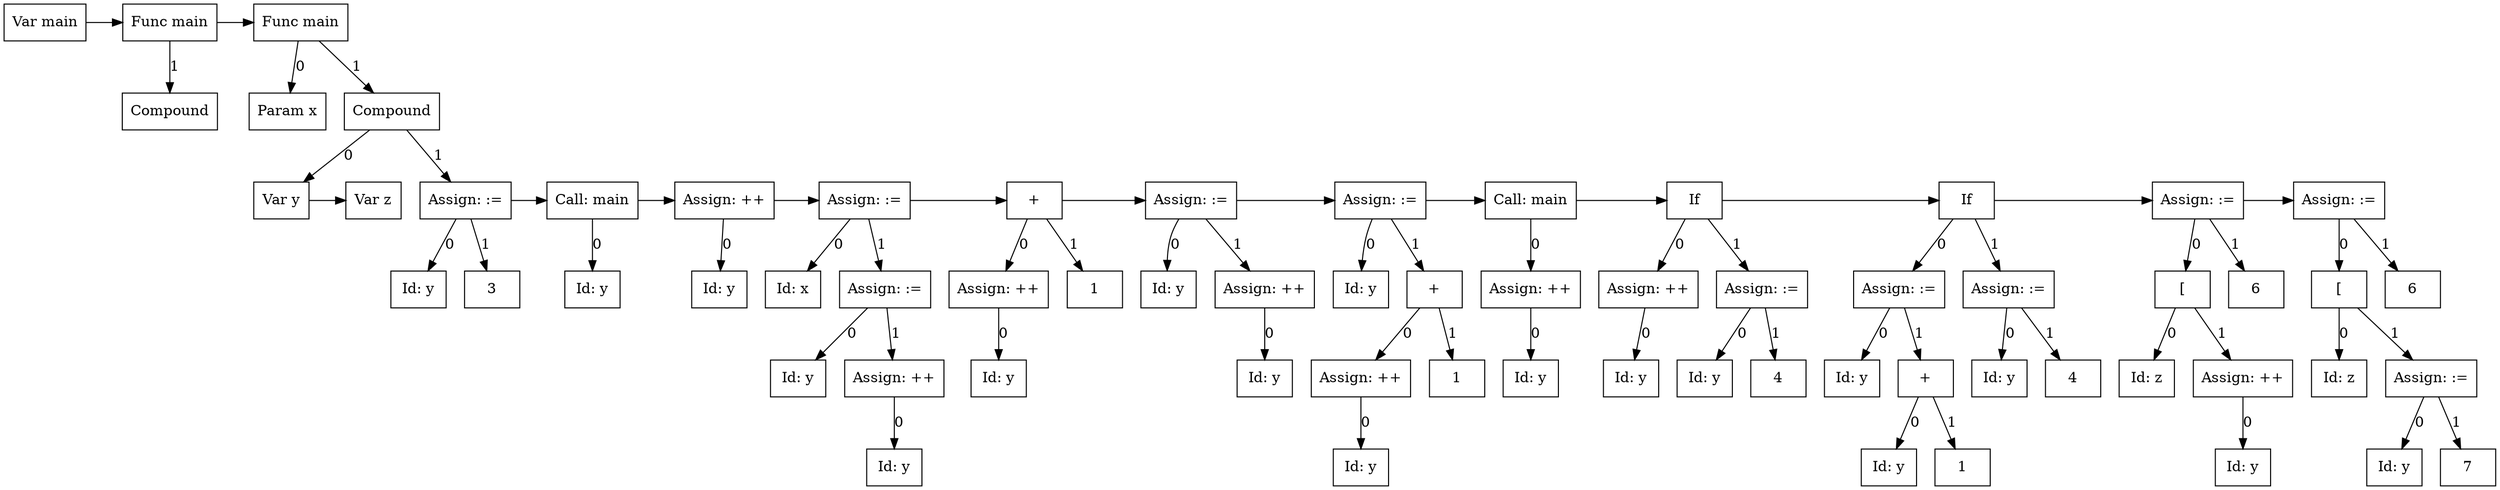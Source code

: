 digraph G {
node0 [label="Var main"; shape=box];
subgraph SibNames_0 {
rankdir="LR"; rank="same";
node0 [label="Var main"; shape=box];
node2 [label="Func main"; shape=box];
node65 [label="Func main"; shape=box];
}

subgraph SibPtrs_0 {
rankdir="LR";
node0 -> node2;
node2 -> node65;
}

subgraph childNames_2 {
rankdir="LR"; rank="same"; ordering=out
node1 [label="Compound"; shape=box];
}

subgraph childPtrs_2 {
rankdir="TB";
node2 -> node1 [label="1"];
}

subgraph childNames_65 {
rankdir="LR"; rank="same"; ordering=out
node3 [label="Param x"; shape=box];
node64 [label="Compound"; shape=box];
}

subgraph childPtrs_65 {
rankdir="TB";
node65 -> node3 [label="0"];
node65 -> node64 [label="1"];
}

subgraph childNames_64 {
rankdir="LR"; rank="same"; ordering=out
node4 [label="Var y"; shape=box];
node8 [label="Assign: :="; shape=box];
}

subgraph childPtrs_64 {
rankdir="TB";
node64 -> node4 [label="0"];
node64 -> node8 [label="1"];
}

subgraph SibNames_4 {
rankdir="LR"; rank="same";
node4 [label="Var y"; shape=box];
node5 [label="Var z"; shape=box];
}

subgraph SibPtrs_4 {
rankdir="LR";
node4 -> node5;
}

subgraph childNames_8 {
rankdir="LR"; rank="same"; ordering=out
node6 [label="Id: y"; shape=box];
node7 [label="3"; shape=box];
}

subgraph childPtrs_8 {
rankdir="TB";
node8 -> node6 [label="0"];
node8 -> node7 [label="1"];
}

subgraph SibNames_8 {
rankdir="LR"; rank="same";
node8 [label="Assign: :="; shape=box];
node10 [label="Call: main"; shape=box];
node12 [label="Assign: ++"; shape=box];
node18 [label="Assign: :="; shape=box];
node22 [label="+"; shape=box];
node26 [label="Assign: :="; shape=box];
node32 [label="Assign: :="; shape=box];
node35 [label="Call: main"; shape=box];
node41 [label="If"; shape=box];
node50 [label="If"; shape=box];
node56 [label="Assign: :="; shape=box];
node63 [label="Assign: :="; shape=box];
}

subgraph SibPtrs_8 {
rankdir="LR";
node8 -> node10;
node10 -> node12;
node12 -> node18;
node18 -> node22;
node22 -> node26;
node26 -> node32;
node32 -> node35;
node35 -> node41;
node41 -> node50;
node50 -> node56;
node56 -> node63;
}

subgraph childNames_10 {
rankdir="LR"; rank="same"; ordering=out
node9 [label="Id: y"; shape=box];
}

subgraph childPtrs_10 {
rankdir="TB";
node10 -> node9 [label="0"];
}

subgraph childNames_12 {
rankdir="LR"; rank="same"; ordering=out
node11 [label="Id: y"; shape=box];
}

subgraph childPtrs_12 {
rankdir="TB";
node12 -> node11 [label="0"];
}

subgraph childNames_18 {
rankdir="LR"; rank="same"; ordering=out
node13 [label="Id: x"; shape=box];
node17 [label="Assign: :="; shape=box];
}

subgraph childPtrs_18 {
rankdir="TB";
node18 -> node13 [label="0"];
node18 -> node17 [label="1"];
}

subgraph childNames_17 {
rankdir="LR"; rank="same"; ordering=out
node14 [label="Id: y"; shape=box];
node16 [label="Assign: ++"; shape=box];
}

subgraph childPtrs_17 {
rankdir="TB";
node17 -> node14 [label="0"];
node17 -> node16 [label="1"];
}

subgraph childNames_16 {
rankdir="LR"; rank="same"; ordering=out
node15 [label="Id: y"; shape=box];
}

subgraph childPtrs_16 {
rankdir="TB";
node16 -> node15 [label="0"];
}

subgraph childNames_22 {
rankdir="LR"; rank="same"; ordering=out
node20 [label="Assign: ++"; shape=box];
node21 [label="1"; shape=box];
}

subgraph childPtrs_22 {
rankdir="TB";
node22 -> node20 [label="0"];
node22 -> node21 [label="1"];
}

subgraph childNames_20 {
rankdir="LR"; rank="same"; ordering=out
node19 [label="Id: y"; shape=box];
}

subgraph childPtrs_20 {
rankdir="TB";
node20 -> node19 [label="0"];
}

subgraph childNames_26 {
rankdir="LR"; rank="same"; ordering=out
node23 [label="Id: y"; shape=box];
node25 [label="Assign: ++"; shape=box];
}

subgraph childPtrs_26 {
rankdir="TB";
node26 -> node23 [label="0"];
node26 -> node25 [label="1"];
}

subgraph childNames_25 {
rankdir="LR"; rank="same"; ordering=out
node24 [label="Id: y"; shape=box];
}

subgraph childPtrs_25 {
rankdir="TB";
node25 -> node24 [label="0"];
}

subgraph childNames_32 {
rankdir="LR"; rank="same"; ordering=out
node27 [label="Id: y"; shape=box];
node31 [label="+"; shape=box];
}

subgraph childPtrs_32 {
rankdir="TB";
node32 -> node27 [label="0"];
node32 -> node31 [label="1"];
}

subgraph childNames_31 {
rankdir="LR"; rank="same"; ordering=out
node29 [label="Assign: ++"; shape=box];
node30 [label="1"; shape=box];
}

subgraph childPtrs_31 {
rankdir="TB";
node31 -> node29 [label="0"];
node31 -> node30 [label="1"];
}

subgraph childNames_29 {
rankdir="LR"; rank="same"; ordering=out
node28 [label="Id: y"; shape=box];
}

subgraph childPtrs_29 {
rankdir="TB";
node29 -> node28 [label="0"];
}

subgraph childNames_35 {
rankdir="LR"; rank="same"; ordering=out
node34 [label="Assign: ++"; shape=box];
}

subgraph childPtrs_35 {
rankdir="TB";
node35 -> node34 [label="0"];
}

subgraph childNames_34 {
rankdir="LR"; rank="same"; ordering=out
node33 [label="Id: y"; shape=box];
}

subgraph childPtrs_34 {
rankdir="TB";
node34 -> node33 [label="0"];
}

subgraph childNames_41 {
rankdir="LR"; rank="same"; ordering=out
node37 [label="Assign: ++"; shape=box];
node40 [label="Assign: :="; shape=box];
}

subgraph childPtrs_41 {
rankdir="TB";
node41 -> node37 [label="0"];
node41 -> node40 [label="1"];
}

subgraph childNames_37 {
rankdir="LR"; rank="same"; ordering=out
node36 [label="Id: y"; shape=box];
}

subgraph childPtrs_37 {
rankdir="TB";
node37 -> node36 [label="0"];
}

subgraph childNames_40 {
rankdir="LR"; rank="same"; ordering=out
node38 [label="Id: y"; shape=box];
node39 [label="4"; shape=box];
}

subgraph childPtrs_40 {
rankdir="TB";
node40 -> node38 [label="0"];
node40 -> node39 [label="1"];
}

subgraph childNames_50 {
rankdir="LR"; rank="same"; ordering=out
node46 [label="Assign: :="; shape=box];
node49 [label="Assign: :="; shape=box];
}

subgraph childPtrs_50 {
rankdir="TB";
node50 -> node46 [label="0"];
node50 -> node49 [label="1"];
}

subgraph childNames_46 {
rankdir="LR"; rank="same"; ordering=out
node42 [label="Id: y"; shape=box];
node45 [label="+"; shape=box];
}

subgraph childPtrs_46 {
rankdir="TB";
node46 -> node42 [label="0"];
node46 -> node45 [label="1"];
}

subgraph childNames_45 {
rankdir="LR"; rank="same"; ordering=out
node43 [label="Id: y"; shape=box];
node44 [label="1"; shape=box];
}

subgraph childPtrs_45 {
rankdir="TB";
node45 -> node43 [label="0"];
node45 -> node44 [label="1"];
}

subgraph childNames_49 {
rankdir="LR"; rank="same"; ordering=out
node47 [label="Id: y"; shape=box];
node48 [label="4"; shape=box];
}

subgraph childPtrs_49 {
rankdir="TB";
node49 -> node47 [label="0"];
node49 -> node48 [label="1"];
}

subgraph childNames_56 {
rankdir="LR"; rank="same"; ordering=out
node53 [label="["; shape=box];
node55 [label="6"; shape=box];
}

subgraph childPtrs_56 {
rankdir="TB";
node56 -> node53 [label="0"];
node56 -> node55 [label="1"];
}

subgraph childNames_53 {
rankdir="LR"; rank="same"; ordering=out
node54 [label="Id: z"; shape=box];
node52 [label="Assign: ++"; shape=box];
}

subgraph childPtrs_53 {
rankdir="TB";
node53 -> node54 [label="0"];
node53 -> node52 [label="1"];
}

subgraph childNames_52 {
rankdir="LR"; rank="same"; ordering=out
node51 [label="Id: y"; shape=box];
}

subgraph childPtrs_52 {
rankdir="TB";
node52 -> node51 [label="0"];
}

subgraph childNames_63 {
rankdir="LR"; rank="same"; ordering=out
node60 [label="["; shape=box];
node62 [label="6"; shape=box];
}

subgraph childPtrs_63 {
rankdir="TB";
node63 -> node60 [label="0"];
node63 -> node62 [label="1"];
}

subgraph childNames_60 {
rankdir="LR"; rank="same"; ordering=out
node61 [label="Id: z"; shape=box];
node59 [label="Assign: :="; shape=box];
}

subgraph childPtrs_60 {
rankdir="TB";
node60 -> node61 [label="0"];
node60 -> node59 [label="1"];
}

subgraph childNames_59 {
rankdir="LR"; rank="same"; ordering=out
node57 [label="Id: y"; shape=box];
node58 [label="7"; shape=box];
}

subgraph childPtrs_59 {
rankdir="TB";
node59 -> node57 [label="0"];
node59 -> node58 [label="1"];
}

}
